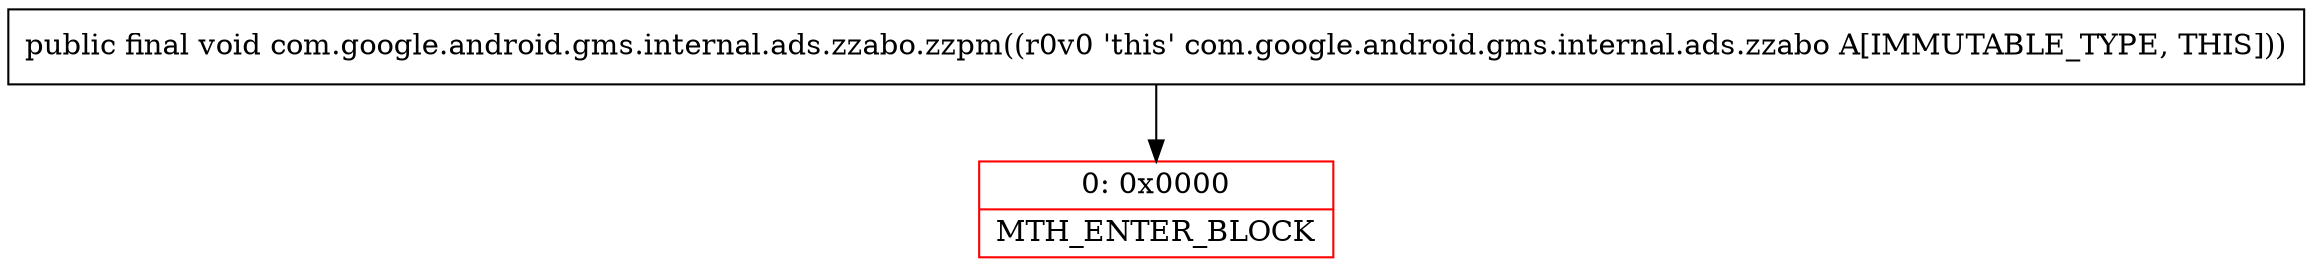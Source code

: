 digraph "CFG forcom.google.android.gms.internal.ads.zzabo.zzpm()V" {
subgraph cluster_Region_1490074764 {
label = "R(0)";
node [shape=record,color=blue];
}
Node_0 [shape=record,color=red,label="{0\:\ 0x0000|MTH_ENTER_BLOCK\l}"];
MethodNode[shape=record,label="{public final void com.google.android.gms.internal.ads.zzabo.zzpm((r0v0 'this' com.google.android.gms.internal.ads.zzabo A[IMMUTABLE_TYPE, THIS])) }"];
MethodNode -> Node_0;
}

